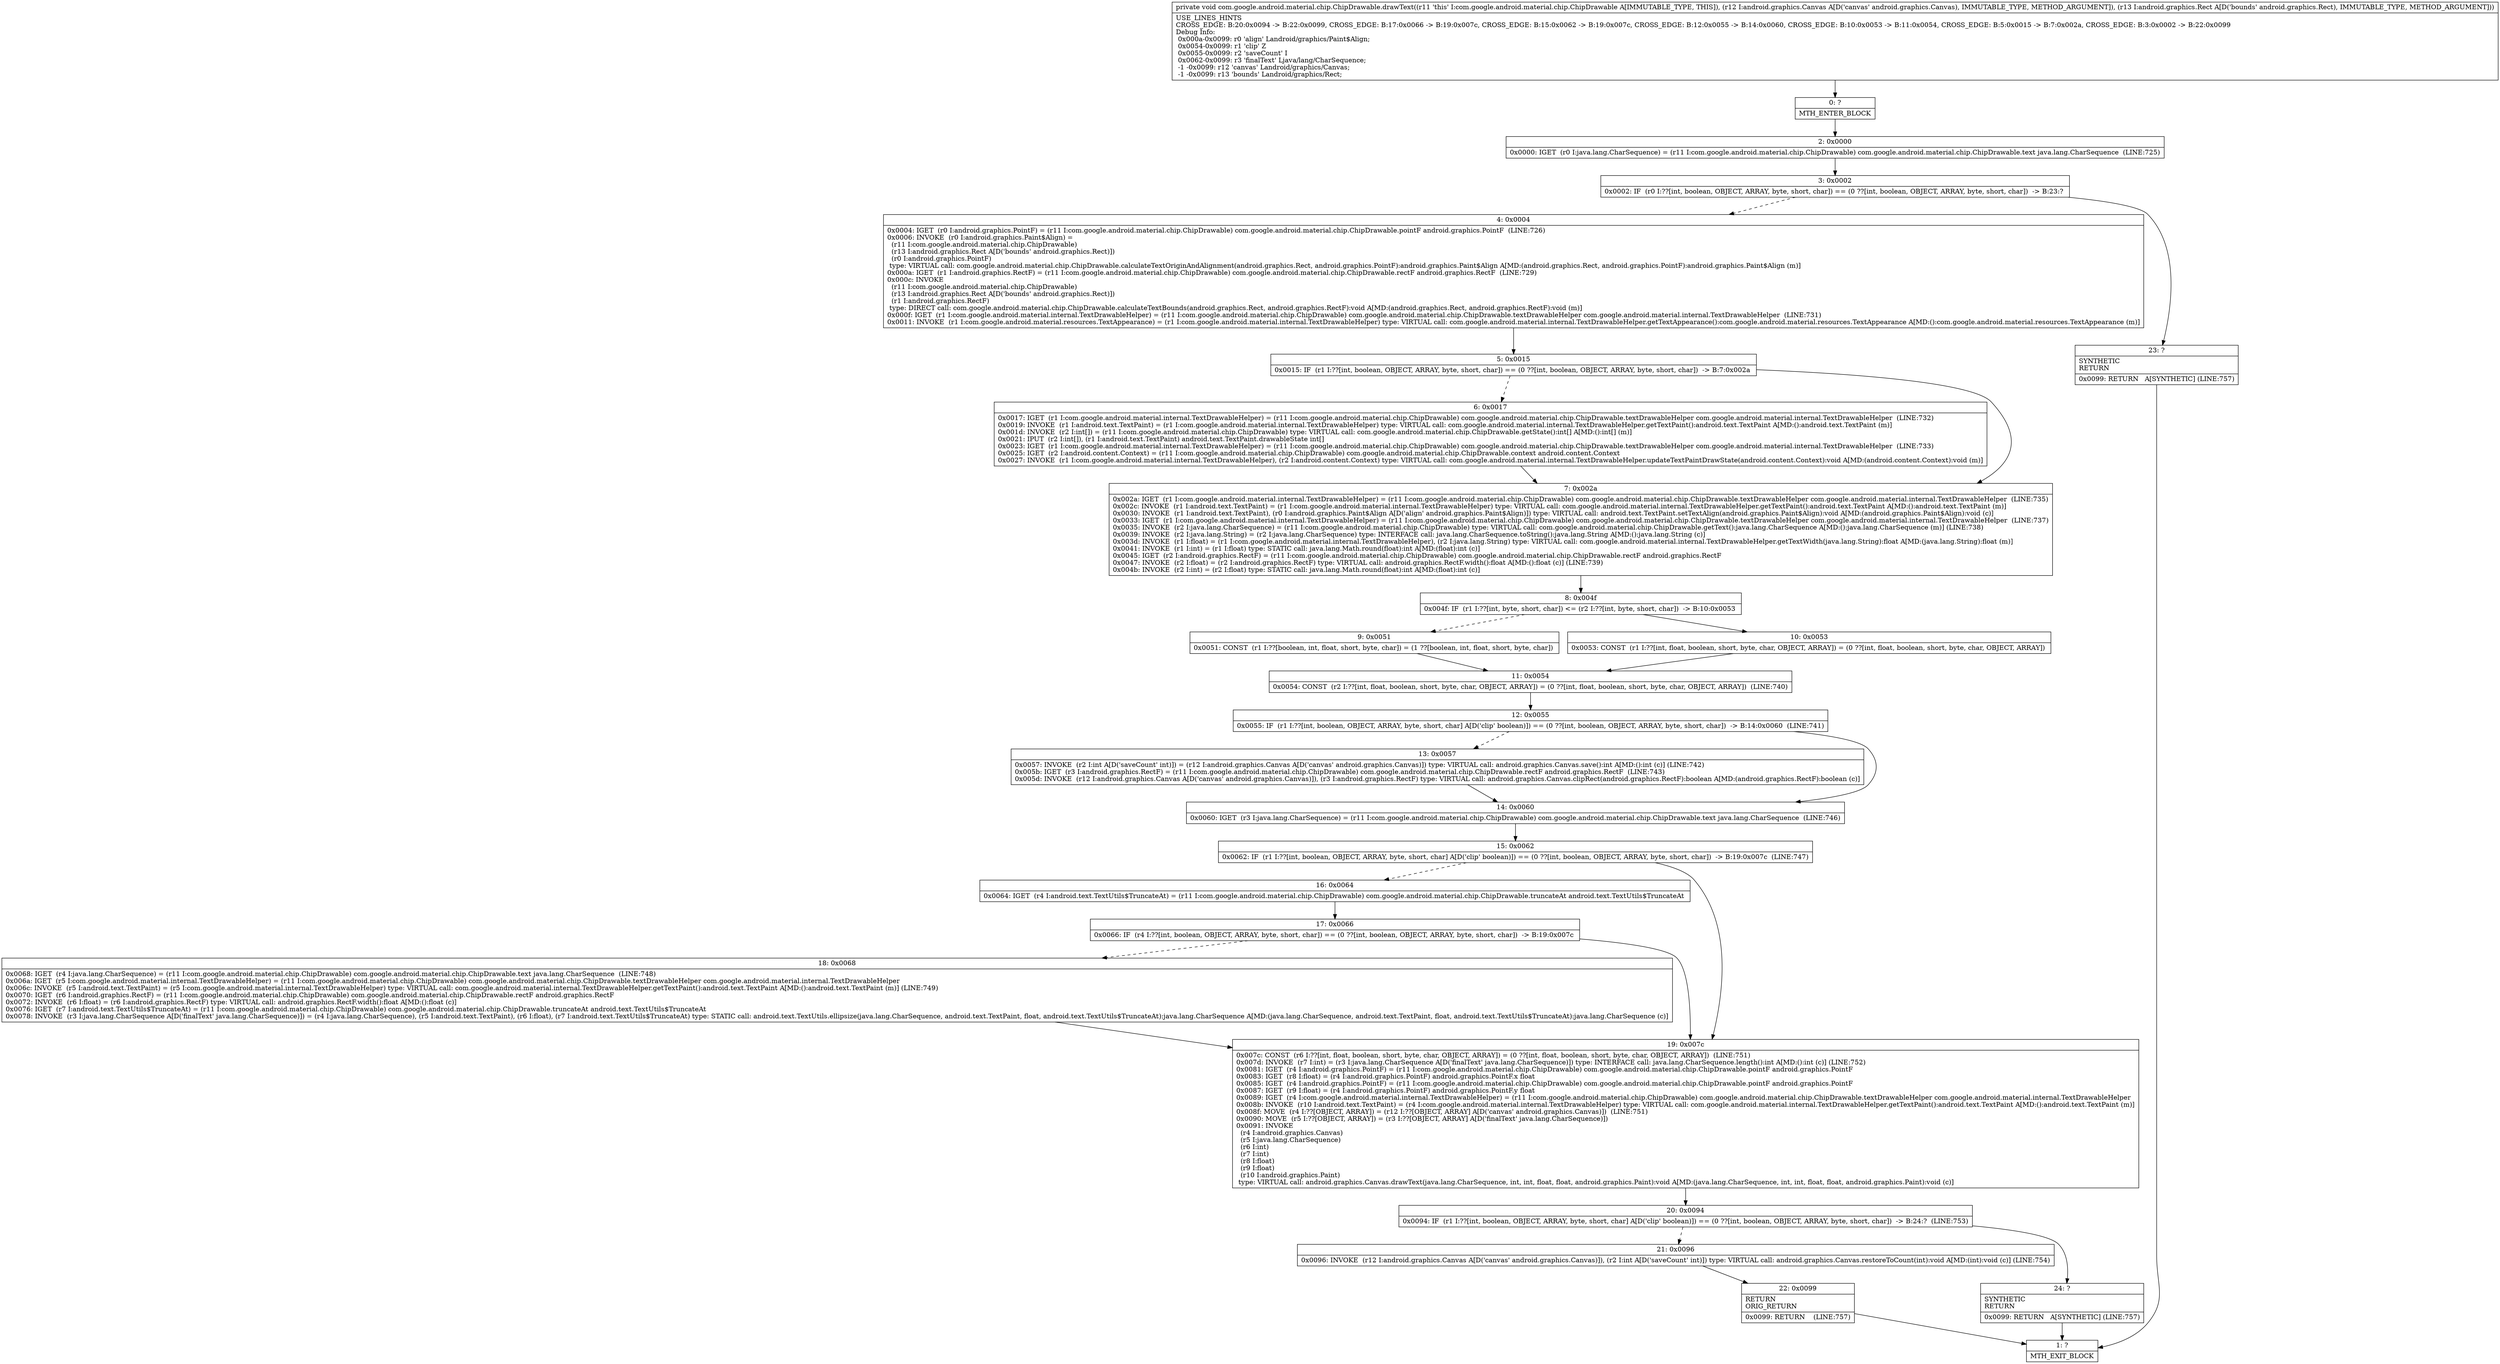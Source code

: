 digraph "CFG forcom.google.android.material.chip.ChipDrawable.drawText(Landroid\/graphics\/Canvas;Landroid\/graphics\/Rect;)V" {
Node_0 [shape=record,label="{0\:\ ?|MTH_ENTER_BLOCK\l}"];
Node_2 [shape=record,label="{2\:\ 0x0000|0x0000: IGET  (r0 I:java.lang.CharSequence) = (r11 I:com.google.android.material.chip.ChipDrawable) com.google.android.material.chip.ChipDrawable.text java.lang.CharSequence  (LINE:725)\l}"];
Node_3 [shape=record,label="{3\:\ 0x0002|0x0002: IF  (r0 I:??[int, boolean, OBJECT, ARRAY, byte, short, char]) == (0 ??[int, boolean, OBJECT, ARRAY, byte, short, char])  \-\> B:23:? \l}"];
Node_4 [shape=record,label="{4\:\ 0x0004|0x0004: IGET  (r0 I:android.graphics.PointF) = (r11 I:com.google.android.material.chip.ChipDrawable) com.google.android.material.chip.ChipDrawable.pointF android.graphics.PointF  (LINE:726)\l0x0006: INVOKE  (r0 I:android.graphics.Paint$Align) = \l  (r11 I:com.google.android.material.chip.ChipDrawable)\l  (r13 I:android.graphics.Rect A[D('bounds' android.graphics.Rect)])\l  (r0 I:android.graphics.PointF)\l type: VIRTUAL call: com.google.android.material.chip.ChipDrawable.calculateTextOriginAndAlignment(android.graphics.Rect, android.graphics.PointF):android.graphics.Paint$Align A[MD:(android.graphics.Rect, android.graphics.PointF):android.graphics.Paint$Align (m)]\l0x000a: IGET  (r1 I:android.graphics.RectF) = (r11 I:com.google.android.material.chip.ChipDrawable) com.google.android.material.chip.ChipDrawable.rectF android.graphics.RectF  (LINE:729)\l0x000c: INVOKE  \l  (r11 I:com.google.android.material.chip.ChipDrawable)\l  (r13 I:android.graphics.Rect A[D('bounds' android.graphics.Rect)])\l  (r1 I:android.graphics.RectF)\l type: DIRECT call: com.google.android.material.chip.ChipDrawable.calculateTextBounds(android.graphics.Rect, android.graphics.RectF):void A[MD:(android.graphics.Rect, android.graphics.RectF):void (m)]\l0x000f: IGET  (r1 I:com.google.android.material.internal.TextDrawableHelper) = (r11 I:com.google.android.material.chip.ChipDrawable) com.google.android.material.chip.ChipDrawable.textDrawableHelper com.google.android.material.internal.TextDrawableHelper  (LINE:731)\l0x0011: INVOKE  (r1 I:com.google.android.material.resources.TextAppearance) = (r1 I:com.google.android.material.internal.TextDrawableHelper) type: VIRTUAL call: com.google.android.material.internal.TextDrawableHelper.getTextAppearance():com.google.android.material.resources.TextAppearance A[MD:():com.google.android.material.resources.TextAppearance (m)]\l}"];
Node_5 [shape=record,label="{5\:\ 0x0015|0x0015: IF  (r1 I:??[int, boolean, OBJECT, ARRAY, byte, short, char]) == (0 ??[int, boolean, OBJECT, ARRAY, byte, short, char])  \-\> B:7:0x002a \l}"];
Node_6 [shape=record,label="{6\:\ 0x0017|0x0017: IGET  (r1 I:com.google.android.material.internal.TextDrawableHelper) = (r11 I:com.google.android.material.chip.ChipDrawable) com.google.android.material.chip.ChipDrawable.textDrawableHelper com.google.android.material.internal.TextDrawableHelper  (LINE:732)\l0x0019: INVOKE  (r1 I:android.text.TextPaint) = (r1 I:com.google.android.material.internal.TextDrawableHelper) type: VIRTUAL call: com.google.android.material.internal.TextDrawableHelper.getTextPaint():android.text.TextPaint A[MD:():android.text.TextPaint (m)]\l0x001d: INVOKE  (r2 I:int[]) = (r11 I:com.google.android.material.chip.ChipDrawable) type: VIRTUAL call: com.google.android.material.chip.ChipDrawable.getState():int[] A[MD:():int[] (m)]\l0x0021: IPUT  (r2 I:int[]), (r1 I:android.text.TextPaint) android.text.TextPaint.drawableState int[] \l0x0023: IGET  (r1 I:com.google.android.material.internal.TextDrawableHelper) = (r11 I:com.google.android.material.chip.ChipDrawable) com.google.android.material.chip.ChipDrawable.textDrawableHelper com.google.android.material.internal.TextDrawableHelper  (LINE:733)\l0x0025: IGET  (r2 I:android.content.Context) = (r11 I:com.google.android.material.chip.ChipDrawable) com.google.android.material.chip.ChipDrawable.context android.content.Context \l0x0027: INVOKE  (r1 I:com.google.android.material.internal.TextDrawableHelper), (r2 I:android.content.Context) type: VIRTUAL call: com.google.android.material.internal.TextDrawableHelper.updateTextPaintDrawState(android.content.Context):void A[MD:(android.content.Context):void (m)]\l}"];
Node_7 [shape=record,label="{7\:\ 0x002a|0x002a: IGET  (r1 I:com.google.android.material.internal.TextDrawableHelper) = (r11 I:com.google.android.material.chip.ChipDrawable) com.google.android.material.chip.ChipDrawable.textDrawableHelper com.google.android.material.internal.TextDrawableHelper  (LINE:735)\l0x002c: INVOKE  (r1 I:android.text.TextPaint) = (r1 I:com.google.android.material.internal.TextDrawableHelper) type: VIRTUAL call: com.google.android.material.internal.TextDrawableHelper.getTextPaint():android.text.TextPaint A[MD:():android.text.TextPaint (m)]\l0x0030: INVOKE  (r1 I:android.text.TextPaint), (r0 I:android.graphics.Paint$Align A[D('align' android.graphics.Paint$Align)]) type: VIRTUAL call: android.text.TextPaint.setTextAlign(android.graphics.Paint$Align):void A[MD:(android.graphics.Paint$Align):void (c)]\l0x0033: IGET  (r1 I:com.google.android.material.internal.TextDrawableHelper) = (r11 I:com.google.android.material.chip.ChipDrawable) com.google.android.material.chip.ChipDrawable.textDrawableHelper com.google.android.material.internal.TextDrawableHelper  (LINE:737)\l0x0035: INVOKE  (r2 I:java.lang.CharSequence) = (r11 I:com.google.android.material.chip.ChipDrawable) type: VIRTUAL call: com.google.android.material.chip.ChipDrawable.getText():java.lang.CharSequence A[MD:():java.lang.CharSequence (m)] (LINE:738)\l0x0039: INVOKE  (r2 I:java.lang.String) = (r2 I:java.lang.CharSequence) type: INTERFACE call: java.lang.CharSequence.toString():java.lang.String A[MD:():java.lang.String (c)]\l0x003d: INVOKE  (r1 I:float) = (r1 I:com.google.android.material.internal.TextDrawableHelper), (r2 I:java.lang.String) type: VIRTUAL call: com.google.android.material.internal.TextDrawableHelper.getTextWidth(java.lang.String):float A[MD:(java.lang.String):float (m)]\l0x0041: INVOKE  (r1 I:int) = (r1 I:float) type: STATIC call: java.lang.Math.round(float):int A[MD:(float):int (c)]\l0x0045: IGET  (r2 I:android.graphics.RectF) = (r11 I:com.google.android.material.chip.ChipDrawable) com.google.android.material.chip.ChipDrawable.rectF android.graphics.RectF \l0x0047: INVOKE  (r2 I:float) = (r2 I:android.graphics.RectF) type: VIRTUAL call: android.graphics.RectF.width():float A[MD:():float (c)] (LINE:739)\l0x004b: INVOKE  (r2 I:int) = (r2 I:float) type: STATIC call: java.lang.Math.round(float):int A[MD:(float):int (c)]\l}"];
Node_8 [shape=record,label="{8\:\ 0x004f|0x004f: IF  (r1 I:??[int, byte, short, char]) \<= (r2 I:??[int, byte, short, char])  \-\> B:10:0x0053 \l}"];
Node_9 [shape=record,label="{9\:\ 0x0051|0x0051: CONST  (r1 I:??[boolean, int, float, short, byte, char]) = (1 ??[boolean, int, float, short, byte, char]) \l}"];
Node_11 [shape=record,label="{11\:\ 0x0054|0x0054: CONST  (r2 I:??[int, float, boolean, short, byte, char, OBJECT, ARRAY]) = (0 ??[int, float, boolean, short, byte, char, OBJECT, ARRAY])  (LINE:740)\l}"];
Node_12 [shape=record,label="{12\:\ 0x0055|0x0055: IF  (r1 I:??[int, boolean, OBJECT, ARRAY, byte, short, char] A[D('clip' boolean)]) == (0 ??[int, boolean, OBJECT, ARRAY, byte, short, char])  \-\> B:14:0x0060  (LINE:741)\l}"];
Node_13 [shape=record,label="{13\:\ 0x0057|0x0057: INVOKE  (r2 I:int A[D('saveCount' int)]) = (r12 I:android.graphics.Canvas A[D('canvas' android.graphics.Canvas)]) type: VIRTUAL call: android.graphics.Canvas.save():int A[MD:():int (c)] (LINE:742)\l0x005b: IGET  (r3 I:android.graphics.RectF) = (r11 I:com.google.android.material.chip.ChipDrawable) com.google.android.material.chip.ChipDrawable.rectF android.graphics.RectF  (LINE:743)\l0x005d: INVOKE  (r12 I:android.graphics.Canvas A[D('canvas' android.graphics.Canvas)]), (r3 I:android.graphics.RectF) type: VIRTUAL call: android.graphics.Canvas.clipRect(android.graphics.RectF):boolean A[MD:(android.graphics.RectF):boolean (c)]\l}"];
Node_14 [shape=record,label="{14\:\ 0x0060|0x0060: IGET  (r3 I:java.lang.CharSequence) = (r11 I:com.google.android.material.chip.ChipDrawable) com.google.android.material.chip.ChipDrawable.text java.lang.CharSequence  (LINE:746)\l}"];
Node_15 [shape=record,label="{15\:\ 0x0062|0x0062: IF  (r1 I:??[int, boolean, OBJECT, ARRAY, byte, short, char] A[D('clip' boolean)]) == (0 ??[int, boolean, OBJECT, ARRAY, byte, short, char])  \-\> B:19:0x007c  (LINE:747)\l}"];
Node_16 [shape=record,label="{16\:\ 0x0064|0x0064: IGET  (r4 I:android.text.TextUtils$TruncateAt) = (r11 I:com.google.android.material.chip.ChipDrawable) com.google.android.material.chip.ChipDrawable.truncateAt android.text.TextUtils$TruncateAt \l}"];
Node_17 [shape=record,label="{17\:\ 0x0066|0x0066: IF  (r4 I:??[int, boolean, OBJECT, ARRAY, byte, short, char]) == (0 ??[int, boolean, OBJECT, ARRAY, byte, short, char])  \-\> B:19:0x007c \l}"];
Node_18 [shape=record,label="{18\:\ 0x0068|0x0068: IGET  (r4 I:java.lang.CharSequence) = (r11 I:com.google.android.material.chip.ChipDrawable) com.google.android.material.chip.ChipDrawable.text java.lang.CharSequence  (LINE:748)\l0x006a: IGET  (r5 I:com.google.android.material.internal.TextDrawableHelper) = (r11 I:com.google.android.material.chip.ChipDrawable) com.google.android.material.chip.ChipDrawable.textDrawableHelper com.google.android.material.internal.TextDrawableHelper \l0x006c: INVOKE  (r5 I:android.text.TextPaint) = (r5 I:com.google.android.material.internal.TextDrawableHelper) type: VIRTUAL call: com.google.android.material.internal.TextDrawableHelper.getTextPaint():android.text.TextPaint A[MD:():android.text.TextPaint (m)] (LINE:749)\l0x0070: IGET  (r6 I:android.graphics.RectF) = (r11 I:com.google.android.material.chip.ChipDrawable) com.google.android.material.chip.ChipDrawable.rectF android.graphics.RectF \l0x0072: INVOKE  (r6 I:float) = (r6 I:android.graphics.RectF) type: VIRTUAL call: android.graphics.RectF.width():float A[MD:():float (c)]\l0x0076: IGET  (r7 I:android.text.TextUtils$TruncateAt) = (r11 I:com.google.android.material.chip.ChipDrawable) com.google.android.material.chip.ChipDrawable.truncateAt android.text.TextUtils$TruncateAt \l0x0078: INVOKE  (r3 I:java.lang.CharSequence A[D('finalText' java.lang.CharSequence)]) = (r4 I:java.lang.CharSequence), (r5 I:android.text.TextPaint), (r6 I:float), (r7 I:android.text.TextUtils$TruncateAt) type: STATIC call: android.text.TextUtils.ellipsize(java.lang.CharSequence, android.text.TextPaint, float, android.text.TextUtils$TruncateAt):java.lang.CharSequence A[MD:(java.lang.CharSequence, android.text.TextPaint, float, android.text.TextUtils$TruncateAt):java.lang.CharSequence (c)]\l}"];
Node_19 [shape=record,label="{19\:\ 0x007c|0x007c: CONST  (r6 I:??[int, float, boolean, short, byte, char, OBJECT, ARRAY]) = (0 ??[int, float, boolean, short, byte, char, OBJECT, ARRAY])  (LINE:751)\l0x007d: INVOKE  (r7 I:int) = (r3 I:java.lang.CharSequence A[D('finalText' java.lang.CharSequence)]) type: INTERFACE call: java.lang.CharSequence.length():int A[MD:():int (c)] (LINE:752)\l0x0081: IGET  (r4 I:android.graphics.PointF) = (r11 I:com.google.android.material.chip.ChipDrawable) com.google.android.material.chip.ChipDrawable.pointF android.graphics.PointF \l0x0083: IGET  (r8 I:float) = (r4 I:android.graphics.PointF) android.graphics.PointF.x float \l0x0085: IGET  (r4 I:android.graphics.PointF) = (r11 I:com.google.android.material.chip.ChipDrawable) com.google.android.material.chip.ChipDrawable.pointF android.graphics.PointF \l0x0087: IGET  (r9 I:float) = (r4 I:android.graphics.PointF) android.graphics.PointF.y float \l0x0089: IGET  (r4 I:com.google.android.material.internal.TextDrawableHelper) = (r11 I:com.google.android.material.chip.ChipDrawable) com.google.android.material.chip.ChipDrawable.textDrawableHelper com.google.android.material.internal.TextDrawableHelper \l0x008b: INVOKE  (r10 I:android.text.TextPaint) = (r4 I:com.google.android.material.internal.TextDrawableHelper) type: VIRTUAL call: com.google.android.material.internal.TextDrawableHelper.getTextPaint():android.text.TextPaint A[MD:():android.text.TextPaint (m)]\l0x008f: MOVE  (r4 I:??[OBJECT, ARRAY]) = (r12 I:??[OBJECT, ARRAY] A[D('canvas' android.graphics.Canvas)])  (LINE:751)\l0x0090: MOVE  (r5 I:??[OBJECT, ARRAY]) = (r3 I:??[OBJECT, ARRAY] A[D('finalText' java.lang.CharSequence)]) \l0x0091: INVOKE  \l  (r4 I:android.graphics.Canvas)\l  (r5 I:java.lang.CharSequence)\l  (r6 I:int)\l  (r7 I:int)\l  (r8 I:float)\l  (r9 I:float)\l  (r10 I:android.graphics.Paint)\l type: VIRTUAL call: android.graphics.Canvas.drawText(java.lang.CharSequence, int, int, float, float, android.graphics.Paint):void A[MD:(java.lang.CharSequence, int, int, float, float, android.graphics.Paint):void (c)]\l}"];
Node_20 [shape=record,label="{20\:\ 0x0094|0x0094: IF  (r1 I:??[int, boolean, OBJECT, ARRAY, byte, short, char] A[D('clip' boolean)]) == (0 ??[int, boolean, OBJECT, ARRAY, byte, short, char])  \-\> B:24:?  (LINE:753)\l}"];
Node_21 [shape=record,label="{21\:\ 0x0096|0x0096: INVOKE  (r12 I:android.graphics.Canvas A[D('canvas' android.graphics.Canvas)]), (r2 I:int A[D('saveCount' int)]) type: VIRTUAL call: android.graphics.Canvas.restoreToCount(int):void A[MD:(int):void (c)] (LINE:754)\l}"];
Node_22 [shape=record,label="{22\:\ 0x0099|RETURN\lORIG_RETURN\l|0x0099: RETURN    (LINE:757)\l}"];
Node_1 [shape=record,label="{1\:\ ?|MTH_EXIT_BLOCK\l}"];
Node_24 [shape=record,label="{24\:\ ?|SYNTHETIC\lRETURN\l|0x0099: RETURN   A[SYNTHETIC] (LINE:757)\l}"];
Node_10 [shape=record,label="{10\:\ 0x0053|0x0053: CONST  (r1 I:??[int, float, boolean, short, byte, char, OBJECT, ARRAY]) = (0 ??[int, float, boolean, short, byte, char, OBJECT, ARRAY]) \l}"];
Node_23 [shape=record,label="{23\:\ ?|SYNTHETIC\lRETURN\l|0x0099: RETURN   A[SYNTHETIC] (LINE:757)\l}"];
MethodNode[shape=record,label="{private void com.google.android.material.chip.ChipDrawable.drawText((r11 'this' I:com.google.android.material.chip.ChipDrawable A[IMMUTABLE_TYPE, THIS]), (r12 I:android.graphics.Canvas A[D('canvas' android.graphics.Canvas), IMMUTABLE_TYPE, METHOD_ARGUMENT]), (r13 I:android.graphics.Rect A[D('bounds' android.graphics.Rect), IMMUTABLE_TYPE, METHOD_ARGUMENT]))  | USE_LINES_HINTS\lCROSS_EDGE: B:20:0x0094 \-\> B:22:0x0099, CROSS_EDGE: B:17:0x0066 \-\> B:19:0x007c, CROSS_EDGE: B:15:0x0062 \-\> B:19:0x007c, CROSS_EDGE: B:12:0x0055 \-\> B:14:0x0060, CROSS_EDGE: B:10:0x0053 \-\> B:11:0x0054, CROSS_EDGE: B:5:0x0015 \-\> B:7:0x002a, CROSS_EDGE: B:3:0x0002 \-\> B:22:0x0099\lDebug Info:\l  0x000a\-0x0099: r0 'align' Landroid\/graphics\/Paint$Align;\l  0x0054\-0x0099: r1 'clip' Z\l  0x0055\-0x0099: r2 'saveCount' I\l  0x0062\-0x0099: r3 'finalText' Ljava\/lang\/CharSequence;\l  \-1 \-0x0099: r12 'canvas' Landroid\/graphics\/Canvas;\l  \-1 \-0x0099: r13 'bounds' Landroid\/graphics\/Rect;\l}"];
MethodNode -> Node_0;Node_0 -> Node_2;
Node_2 -> Node_3;
Node_3 -> Node_4[style=dashed];
Node_3 -> Node_23;
Node_4 -> Node_5;
Node_5 -> Node_6[style=dashed];
Node_5 -> Node_7;
Node_6 -> Node_7;
Node_7 -> Node_8;
Node_8 -> Node_9[style=dashed];
Node_8 -> Node_10;
Node_9 -> Node_11;
Node_11 -> Node_12;
Node_12 -> Node_13[style=dashed];
Node_12 -> Node_14;
Node_13 -> Node_14;
Node_14 -> Node_15;
Node_15 -> Node_16[style=dashed];
Node_15 -> Node_19;
Node_16 -> Node_17;
Node_17 -> Node_18[style=dashed];
Node_17 -> Node_19;
Node_18 -> Node_19;
Node_19 -> Node_20;
Node_20 -> Node_21[style=dashed];
Node_20 -> Node_24;
Node_21 -> Node_22;
Node_22 -> Node_1;
Node_24 -> Node_1;
Node_10 -> Node_11;
Node_23 -> Node_1;
}

